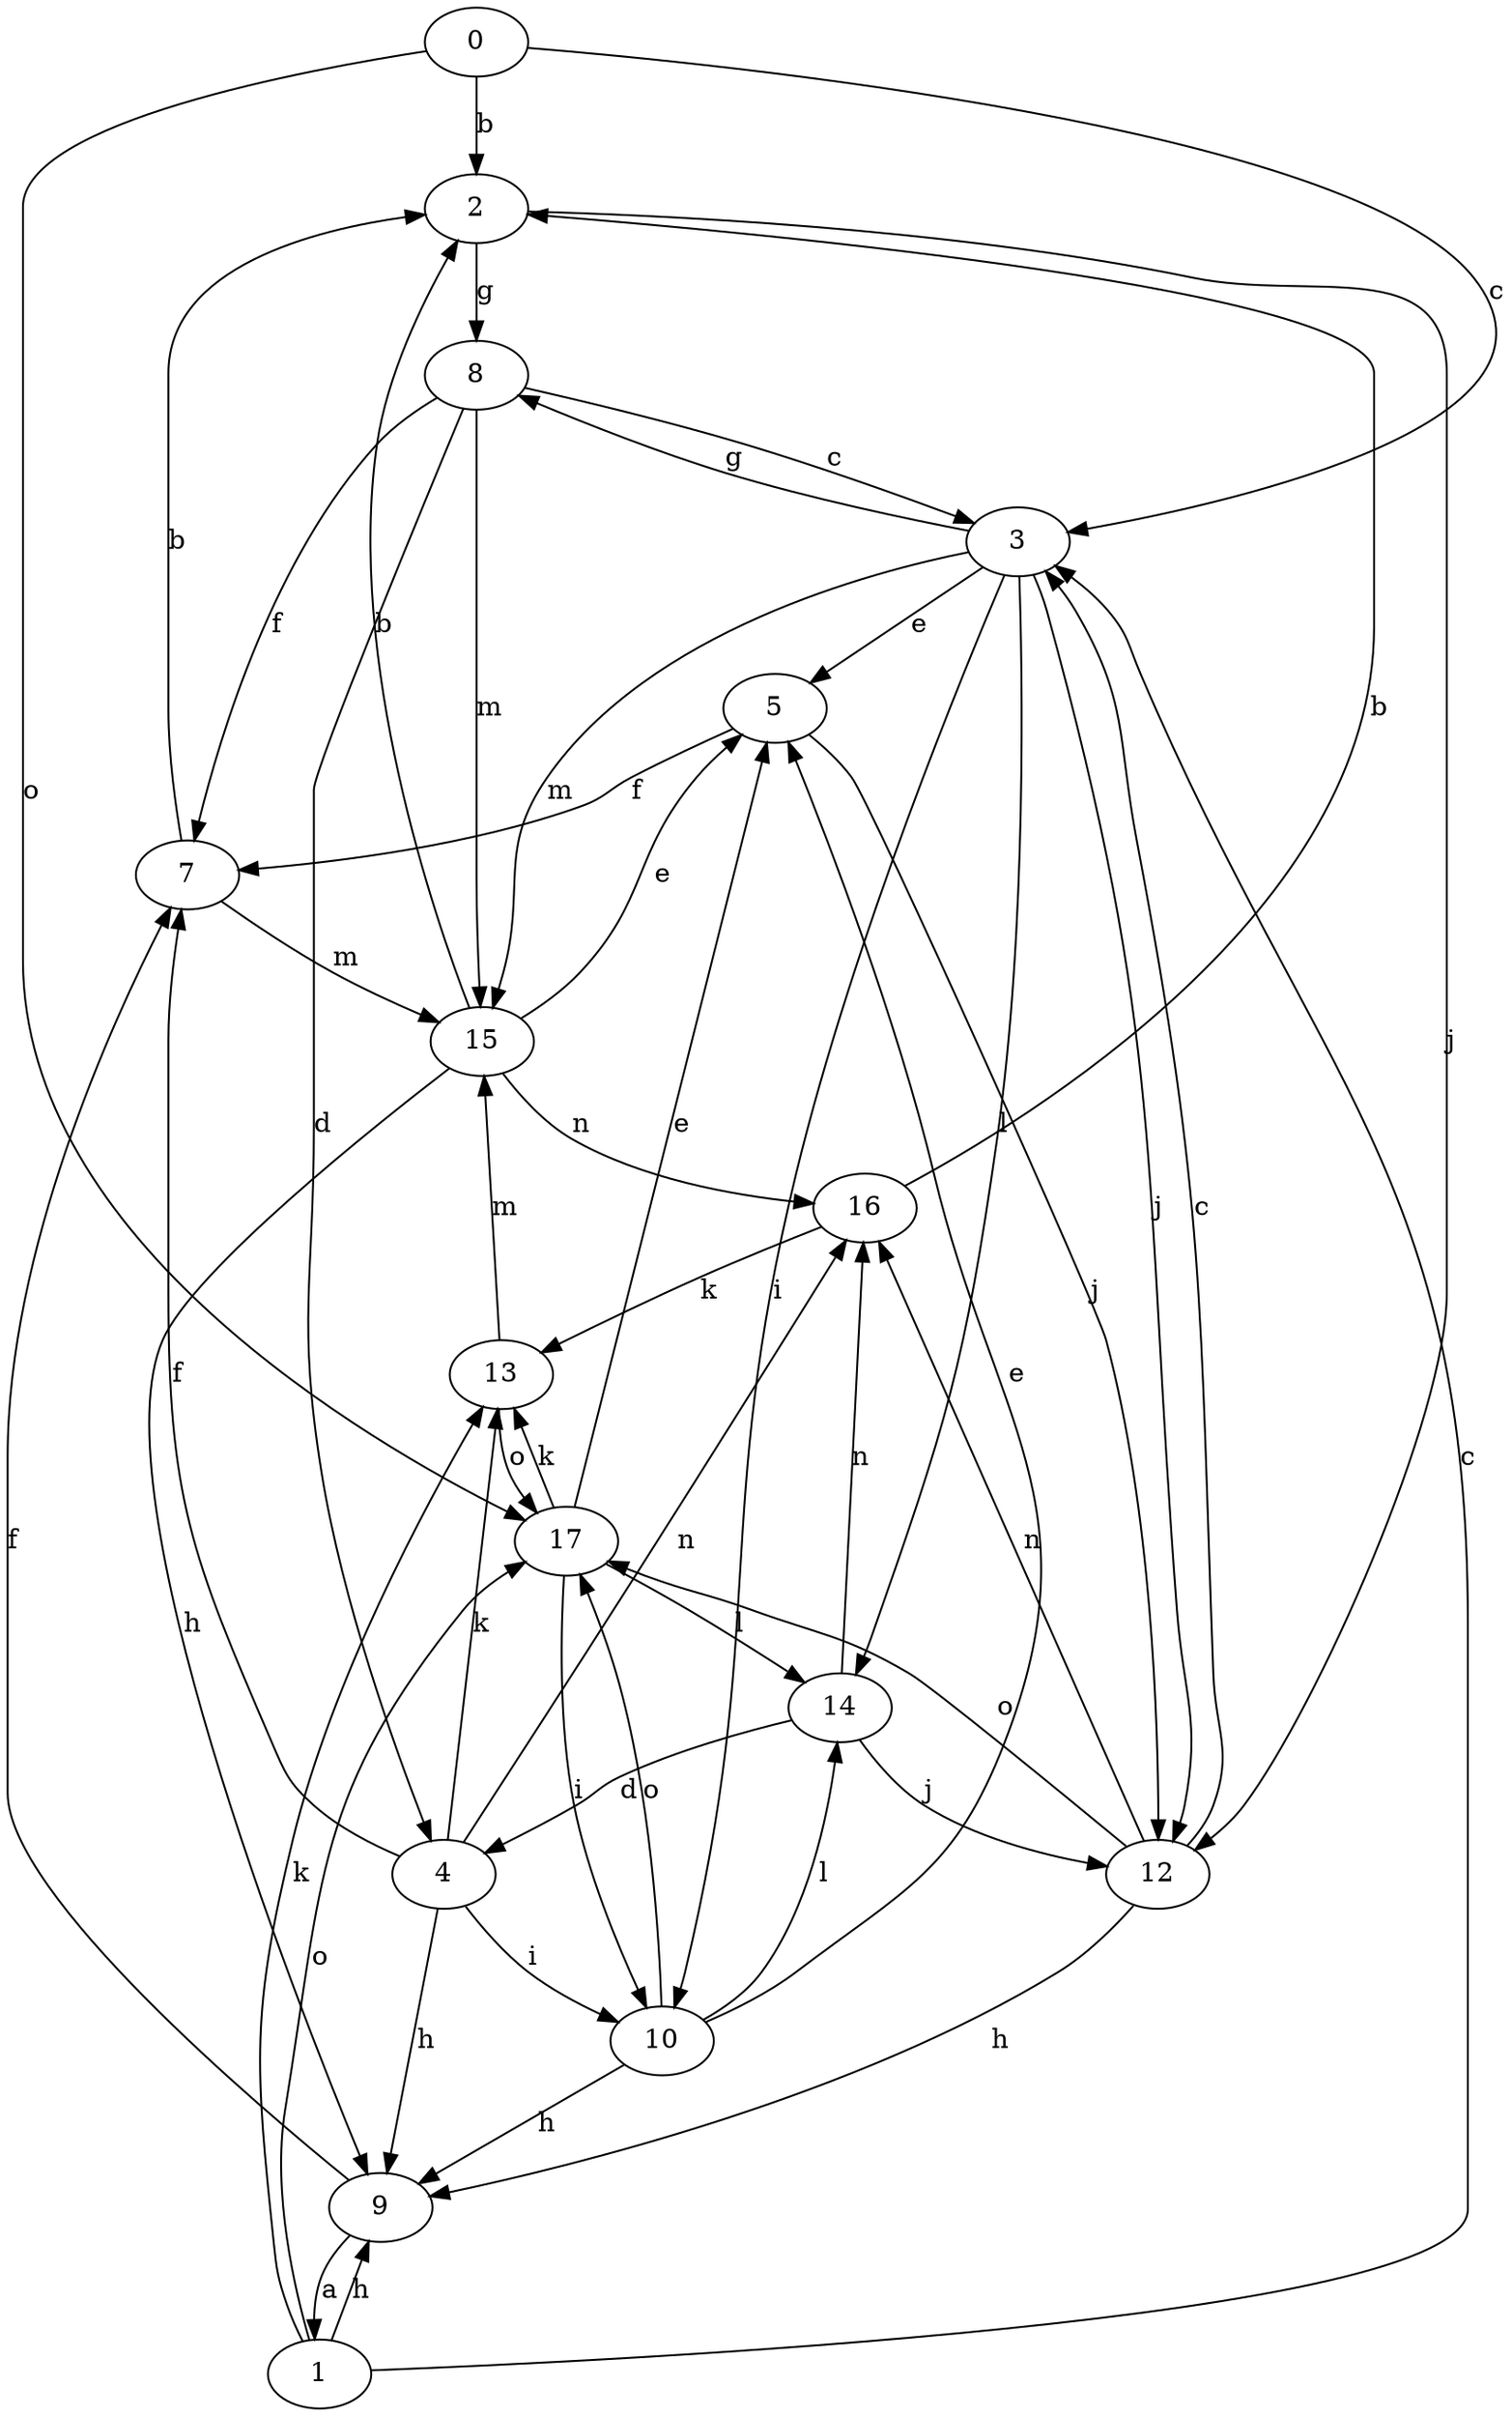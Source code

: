 strict digraph  {
0;
1;
2;
3;
4;
5;
7;
8;
9;
10;
12;
13;
14;
15;
16;
17;
0 -> 2  [label=b];
0 -> 3  [label=c];
0 -> 17  [label=o];
1 -> 3  [label=c];
1 -> 9  [label=h];
1 -> 13  [label=k];
1 -> 17  [label=o];
2 -> 8  [label=g];
2 -> 12  [label=j];
3 -> 5  [label=e];
3 -> 8  [label=g];
3 -> 10  [label=i];
3 -> 12  [label=j];
3 -> 14  [label=l];
3 -> 15  [label=m];
4 -> 7  [label=f];
4 -> 9  [label=h];
4 -> 10  [label=i];
4 -> 13  [label=k];
4 -> 16  [label=n];
5 -> 7  [label=f];
5 -> 12  [label=j];
7 -> 2  [label=b];
7 -> 15  [label=m];
8 -> 3  [label=c];
8 -> 4  [label=d];
8 -> 7  [label=f];
8 -> 15  [label=m];
9 -> 1  [label=a];
9 -> 7  [label=f];
10 -> 5  [label=e];
10 -> 9  [label=h];
10 -> 14  [label=l];
10 -> 17  [label=o];
12 -> 3  [label=c];
12 -> 9  [label=h];
12 -> 16  [label=n];
12 -> 17  [label=o];
13 -> 15  [label=m];
13 -> 17  [label=o];
14 -> 4  [label=d];
14 -> 12  [label=j];
14 -> 16  [label=n];
15 -> 2  [label=b];
15 -> 5  [label=e];
15 -> 9  [label=h];
15 -> 16  [label=n];
16 -> 2  [label=b];
16 -> 13  [label=k];
17 -> 5  [label=e];
17 -> 10  [label=i];
17 -> 13  [label=k];
17 -> 14  [label=l];
}
